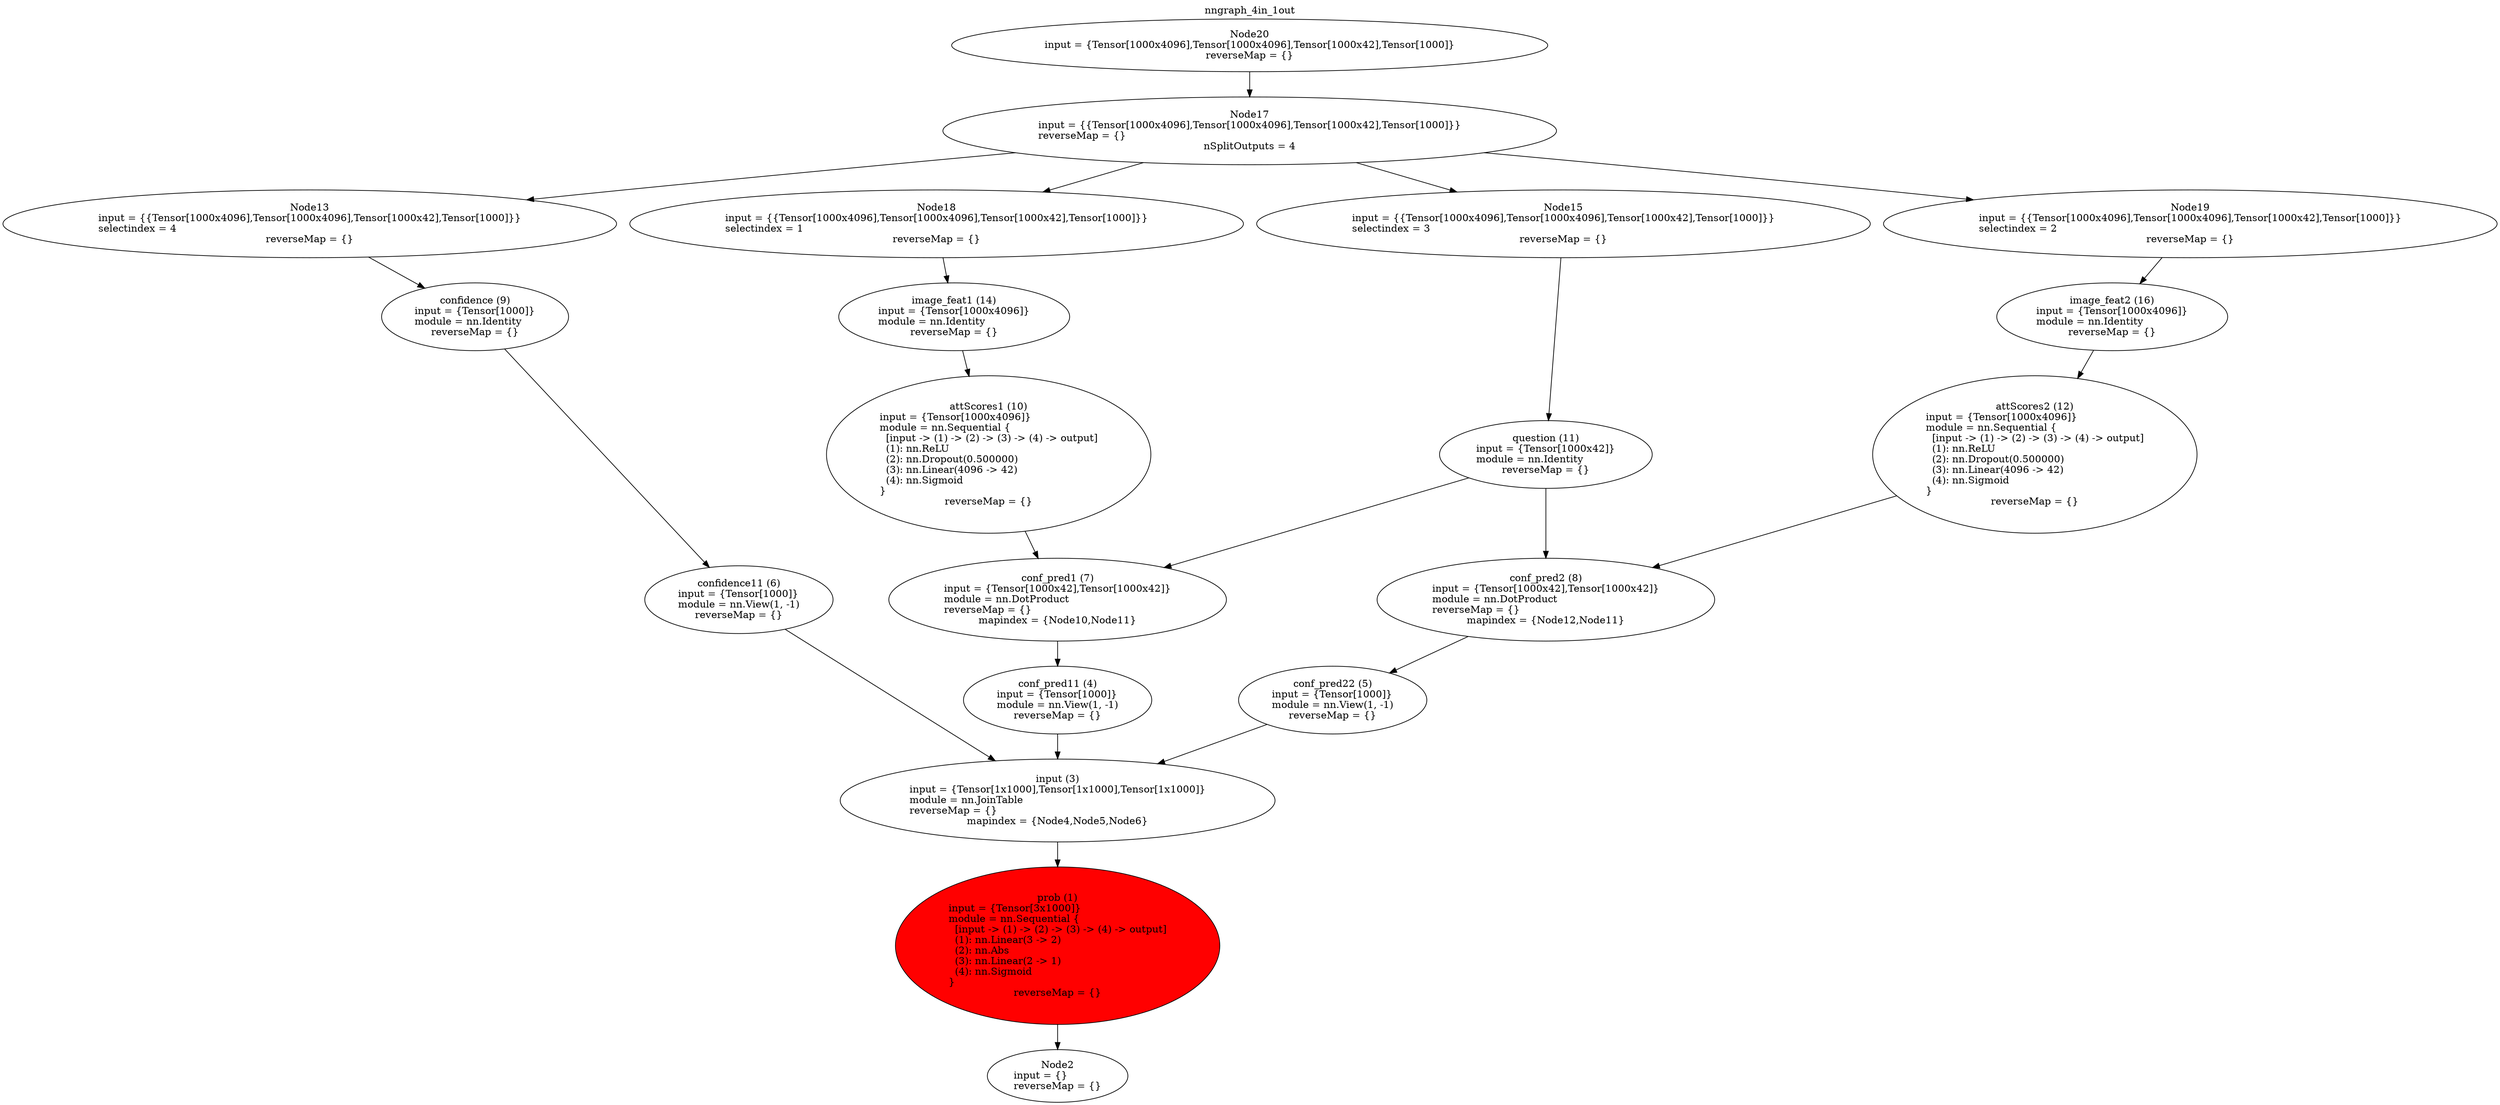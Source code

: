 digraph G {
labelloc="t";
label="nngraph_4in_1out";
node [shape = oval]; 
n1[label="prob (1)\ninput = {Tensor[3x1000]}\lmodule = nn.Sequential {\l  [input -> (1) -> (2) -> (3) -> (4) -> output]\l  (1): nn.Linear(3 -> 2)\l  (2): nn.Abs\l  (3): nn.Linear(2 -> 1)\l  (4): nn.Sigmoid\l}\lreverseMap = {}" tooltip="[create_C_mimick.lua]:42_"];
n2[label="Node2\ninput = {}\lreverseMap = {}" tooltip="[[C]]:-1_"];
n3[label="input (3)\ninput = {Tensor[1x1000],Tensor[1x1000],Tensor[1x1000]}\lmodule = nn.JoinTable\lreverseMap = {}\lmapindex = {Node4,Node5,Node6}" tooltip="[create_C_mimick.lua]:34_"];
n4[label="conf_pred11 (4)\ninput = {Tensor[1000]}\lmodule = nn.View(1, -1)\lreverseMap = {}" tooltip="[create_C_mimick.lua]:30_"];
n5[label="conf_pred22 (5)\ninput = {Tensor[1000]}\lmodule = nn.View(1, -1)\lreverseMap = {}" tooltip="[create_C_mimick.lua]:31_"];
n6[label="confidence11 (6)\ninput = {Tensor[1000]}\lmodule = nn.View(1, -1)\lreverseMap = {}" tooltip="[create_C_mimick.lua]:32_"];
n7[label="conf_pred1 (7)\ninput = {Tensor[1000x42],Tensor[1000x42]}\lmodule = nn.DotProduct\lreverseMap = {}\lmapindex = {Node10,Node11}" tooltip="[create_C_mimick.lua]:27_"];
n8[label="conf_pred2 (8)\ninput = {Tensor[1000x42],Tensor[1000x42]}\lmodule = nn.DotProduct\lreverseMap = {}\lmapindex = {Node12,Node11}" tooltip="[create_C_mimick.lua]:28_"];
n9[label="confidence (9)\ninput = {Tensor[1000]}\lmodule = nn.Identity\lreverseMap = {}" tooltip="[create_C_mimick.lua]:19_"];
n10[label="attScores1 (10)\ninput = {Tensor[1000x4096]}\lmodule = nn.Sequential {\l  [input -> (1) -> (2) -> (3) -> (4) -> output]\l  (1): nn.ReLU\l  (2): nn.Dropout(0.500000)\l  (3): nn.Linear(4096 -> 42)\l  (4): nn.Sigmoid\l}\lreverseMap = {}" tooltip="[create_C_mimick.lua]:24_"];
n11[label="question (11)\ninput = {Tensor[1000x42]}\lmodule = nn.Identity\lreverseMap = {}" tooltip="[create_C_mimick.lua]:18_"];
n12[label="attScores2 (12)\ninput = {Tensor[1000x4096]}\lmodule = nn.Sequential {\l  [input -> (1) -> (2) -> (3) -> (4) -> output]\l  (1): nn.ReLU\l  (2): nn.Dropout(0.500000)\l  (3): nn.Linear(4096 -> 42)\l  (4): nn.Sigmoid\l}\lreverseMap = {}" tooltip="[create_C_mimick.lua]:25_"];
n13[label="Node13\ninput = {{Tensor[1000x4096],Tensor[1000x4096],Tensor[1000x42],Tensor[1000]}}\lselectindex = 4\lreverseMap = {}" tooltip="[[C]]:-1_-4"];
n14[label="image_feat1 (14)\ninput = {Tensor[1000x4096]}\lmodule = nn.Identity\lreverseMap = {}" tooltip="[create_C_mimick.lua]:16_"];
n15[label="Node15\ninput = {{Tensor[1000x4096],Tensor[1000x4096],Tensor[1000x42],Tensor[1000]}}\lselectindex = 3\lreverseMap = {}" tooltip="[[C]]:-1_-3"];
n16[label="image_feat2 (16)\ninput = {Tensor[1000x4096]}\lmodule = nn.Identity\lreverseMap = {}" tooltip="[create_C_mimick.lua]:17_"];
n17[label="Node17\ninput = {{Tensor[1000x4096],Tensor[1000x4096],Tensor[1000x42],Tensor[1000]}}\lreverseMap = {}\lnSplitOutputs = 4" tooltip="[[C]]:-1_ split at [...heksinha/torch/install/share/lua/5.1/nngraph/gmodule.lua]:96-mnode"];
n18[label="Node18\ninput = {{Tensor[1000x4096],Tensor[1000x4096],Tensor[1000x42],Tensor[1000]}}\lselectindex = 1\lreverseMap = {}" tooltip="[[C]]:-1_-1"];
n19[label="Node19\ninput = {{Tensor[1000x4096],Tensor[1000x4096],Tensor[1000x42],Tensor[1000]}}\lselectindex = 2\lreverseMap = {}" tooltip="[[C]]:-1_-2"];
n20[label="Node20\ninput = {Tensor[1000x4096],Tensor[1000x4096],Tensor[1000x42],Tensor[1000]}\lreverseMap = {}" tooltip="[[C]]:-1_"];
n1 -> n2;
n3 -> n1;
n4 -> n3;
n5 -> n3;
n6 -> n3;
n7 -> n4;
n8 -> n5;
n9 -> n6;
n10 -> n7;
n11 -> n7;
n12 -> n8;
n11 -> n8;
n13 -> n9;
n14 -> n10;
n15 -> n11;
n16 -> n12;
n17 -> n13;
n18 -> n14;
n17 -> n15;
n19 -> n16;
n20 -> n17;
n17 -> n18;
n17 -> n19;
n1[style=filled, fillcolor=red];
}
